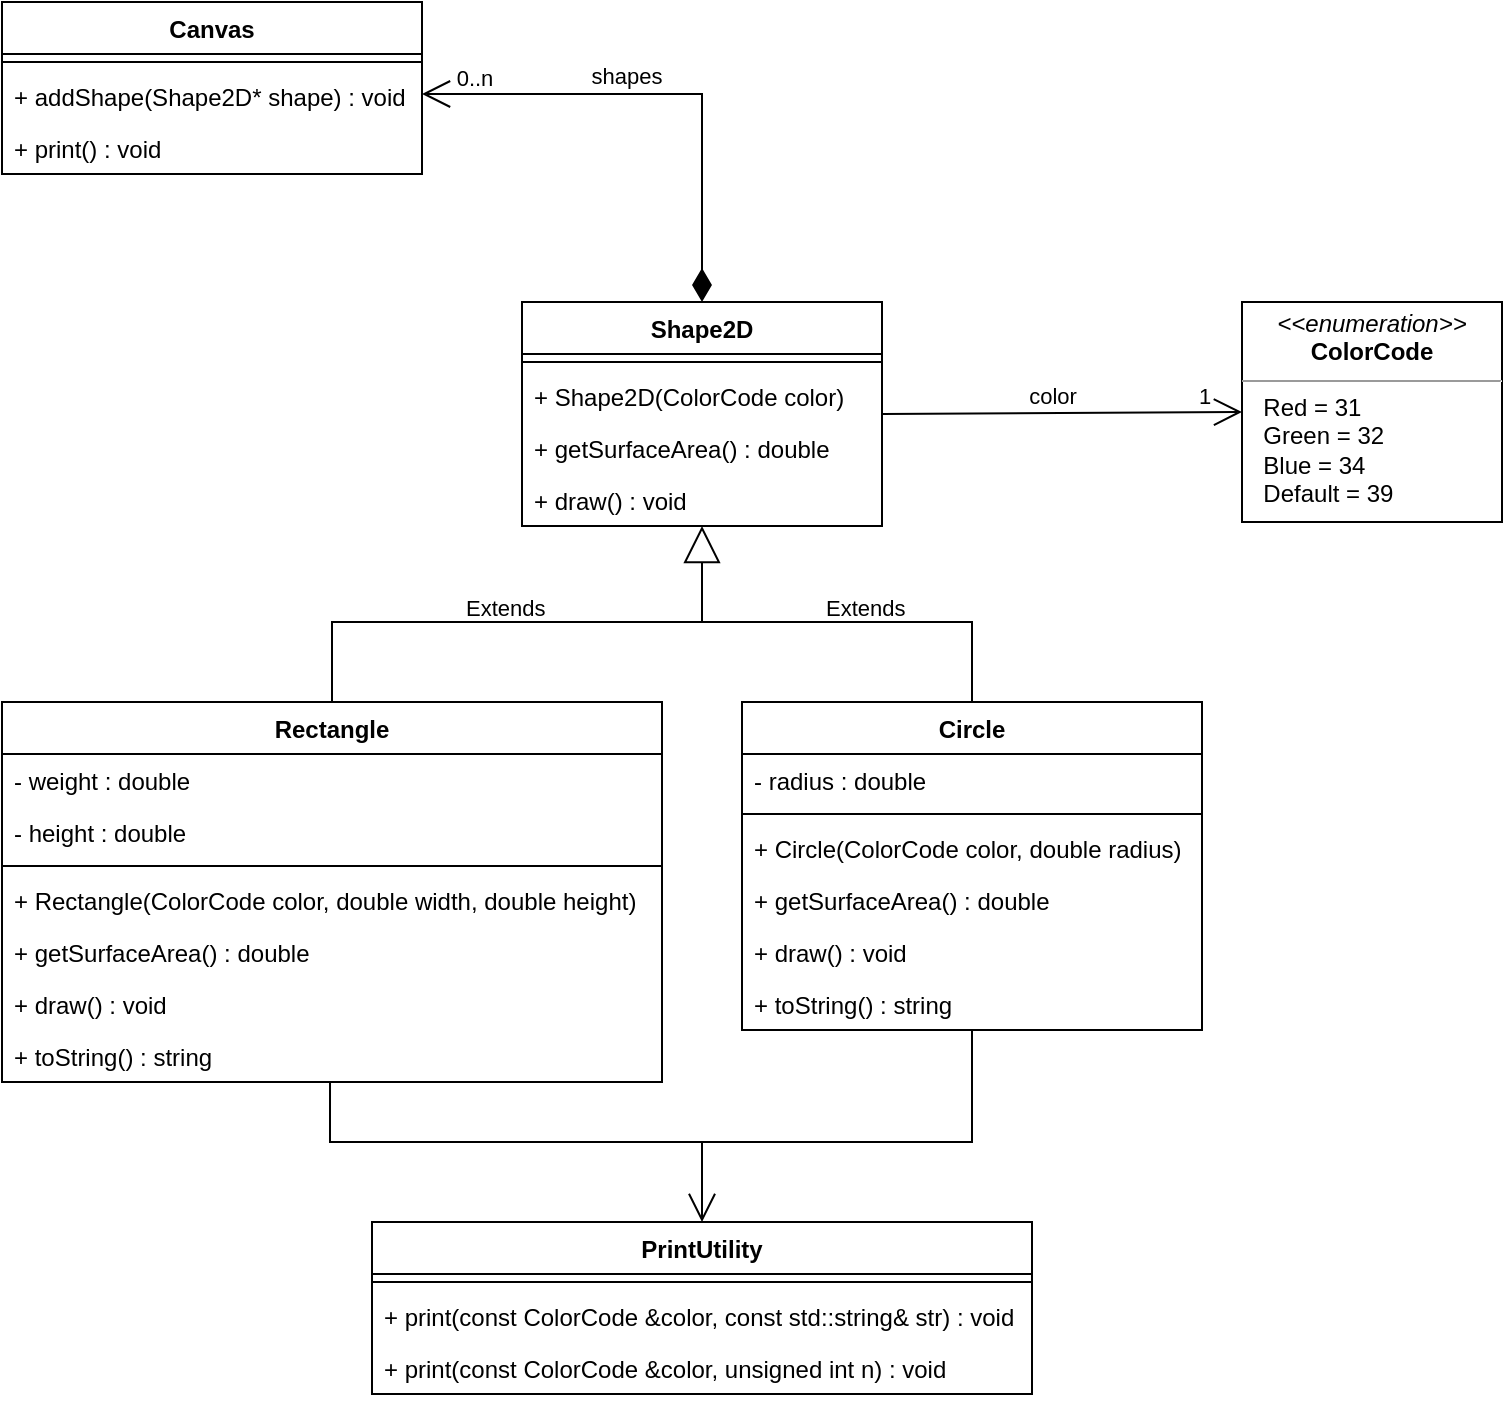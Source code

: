 <mxfile version="17.2.3" type="device"><diagram id="C5RBs43oDa-KdzZeNtuy" name="Page-1"><mxGraphModel dx="1673" dy="896" grid="1" gridSize="10" guides="1" tooltips="1" connect="1" arrows="1" fold="1" page="1" pageScale="1" pageWidth="827" pageHeight="1169" math="0" shadow="0"><root><mxCell id="WIyWlLk6GJQsqaUBKTNV-0"/><mxCell id="WIyWlLk6GJQsqaUBKTNV-1" parent="WIyWlLk6GJQsqaUBKTNV-0"/><mxCell id="SYNJLfAZL9WPYH971rG4-0" value="Canvas" style="swimlane;fontStyle=1;align=center;verticalAlign=top;childLayout=stackLayout;horizontal=1;startSize=26;horizontalStack=0;resizeParent=1;resizeParentMax=0;resizeLast=0;collapsible=1;marginBottom=0;" vertex="1" parent="WIyWlLk6GJQsqaUBKTNV-1"><mxGeometry x="40" y="50" width="210" height="86" as="geometry"/></mxCell><mxCell id="SYNJLfAZL9WPYH971rG4-2" value="" style="line;strokeWidth=1;fillColor=none;align=left;verticalAlign=middle;spacingTop=-1;spacingLeft=3;spacingRight=3;rotatable=0;labelPosition=right;points=[];portConstraint=eastwest;" vertex="1" parent="SYNJLfAZL9WPYH971rG4-0"><mxGeometry y="26" width="210" height="8" as="geometry"/></mxCell><mxCell id="SYNJLfAZL9WPYH971rG4-3" value="+ addShape(Shape2D* shape) : void" style="text;strokeColor=none;fillColor=none;align=left;verticalAlign=top;spacingLeft=4;spacingRight=4;overflow=hidden;rotatable=0;points=[[0,0.5],[1,0.5]];portConstraint=eastwest;" vertex="1" parent="SYNJLfAZL9WPYH971rG4-0"><mxGeometry y="34" width="210" height="26" as="geometry"/></mxCell><mxCell id="SYNJLfAZL9WPYH971rG4-4" value="+ print() : void" style="text;strokeColor=none;fillColor=none;align=left;verticalAlign=top;spacingLeft=4;spacingRight=4;overflow=hidden;rotatable=0;points=[[0,0.5],[1,0.5]];portConstraint=eastwest;" vertex="1" parent="SYNJLfAZL9WPYH971rG4-0"><mxGeometry y="60" width="210" height="26" as="geometry"/></mxCell><mxCell id="SYNJLfAZL9WPYH971rG4-6" value="Rectangle" style="swimlane;fontStyle=1;align=center;verticalAlign=top;childLayout=stackLayout;horizontal=1;startSize=26;horizontalStack=0;resizeParent=1;resizeParentMax=0;resizeLast=0;collapsible=1;marginBottom=0;" vertex="1" parent="WIyWlLk6GJQsqaUBKTNV-1"><mxGeometry x="40" y="400" width="330" height="190" as="geometry"/></mxCell><mxCell id="SYNJLfAZL9WPYH971rG4-7" value="- weight : double" style="text;strokeColor=none;fillColor=none;align=left;verticalAlign=top;spacingLeft=4;spacingRight=4;overflow=hidden;rotatable=0;points=[[0,0.5],[1,0.5]];portConstraint=eastwest;" vertex="1" parent="SYNJLfAZL9WPYH971rG4-6"><mxGeometry y="26" width="330" height="26" as="geometry"/></mxCell><mxCell id="SYNJLfAZL9WPYH971rG4-11" value="- height : double" style="text;strokeColor=none;fillColor=none;align=left;verticalAlign=top;spacingLeft=4;spacingRight=4;overflow=hidden;rotatable=0;points=[[0,0.5],[1,0.5]];portConstraint=eastwest;" vertex="1" parent="SYNJLfAZL9WPYH971rG4-6"><mxGeometry y="52" width="330" height="26" as="geometry"/></mxCell><mxCell id="SYNJLfAZL9WPYH971rG4-8" value="" style="line;strokeWidth=1;fillColor=none;align=left;verticalAlign=middle;spacingTop=-1;spacingLeft=3;spacingRight=3;rotatable=0;labelPosition=right;points=[];portConstraint=eastwest;" vertex="1" parent="SYNJLfAZL9WPYH971rG4-6"><mxGeometry y="78" width="330" height="8" as="geometry"/></mxCell><mxCell id="SYNJLfAZL9WPYH971rG4-9" value="+ Rectangle(ColorCode color, double width, double height)" style="text;strokeColor=none;fillColor=none;align=left;verticalAlign=top;spacingLeft=4;spacingRight=4;overflow=hidden;rotatable=0;points=[[0,0.5],[1,0.5]];portConstraint=eastwest;" vertex="1" parent="SYNJLfAZL9WPYH971rG4-6"><mxGeometry y="86" width="330" height="26" as="geometry"/></mxCell><mxCell id="SYNJLfAZL9WPYH971rG4-12" value="+ getSurfaceArea() : double" style="text;strokeColor=none;fillColor=none;align=left;verticalAlign=top;spacingLeft=4;spacingRight=4;overflow=hidden;rotatable=0;points=[[0,0.5],[1,0.5]];portConstraint=eastwest;" vertex="1" parent="SYNJLfAZL9WPYH971rG4-6"><mxGeometry y="112" width="330" height="26" as="geometry"/></mxCell><mxCell id="SYNJLfAZL9WPYH971rG4-10" value="+ draw() : void" style="text;strokeColor=none;fillColor=none;align=left;verticalAlign=top;spacingLeft=4;spacingRight=4;overflow=hidden;rotatable=0;points=[[0,0.5],[1,0.5]];portConstraint=eastwest;" vertex="1" parent="SYNJLfAZL9WPYH971rG4-6"><mxGeometry y="138" width="330" height="26" as="geometry"/></mxCell><mxCell id="SYNJLfAZL9WPYH971rG4-13" value="+ toString() : string" style="text;strokeColor=none;fillColor=none;align=left;verticalAlign=top;spacingLeft=4;spacingRight=4;overflow=hidden;rotatable=0;points=[[0,0.5],[1,0.5]];portConstraint=eastwest;" vertex="1" parent="SYNJLfAZL9WPYH971rG4-6"><mxGeometry y="164" width="330" height="26" as="geometry"/></mxCell><mxCell id="SYNJLfAZL9WPYH971rG4-14" value="Circle" style="swimlane;fontStyle=1;align=center;verticalAlign=top;childLayout=stackLayout;horizontal=1;startSize=26;horizontalStack=0;resizeParent=1;resizeParentMax=0;resizeLast=0;collapsible=1;marginBottom=0;" vertex="1" parent="WIyWlLk6GJQsqaUBKTNV-1"><mxGeometry x="410" y="400" width="230" height="164" as="geometry"/></mxCell><mxCell id="SYNJLfAZL9WPYH971rG4-16" value="- radius : double" style="text;strokeColor=none;fillColor=none;align=left;verticalAlign=top;spacingLeft=4;spacingRight=4;overflow=hidden;rotatable=0;points=[[0,0.5],[1,0.5]];portConstraint=eastwest;" vertex="1" parent="SYNJLfAZL9WPYH971rG4-14"><mxGeometry y="26" width="230" height="26" as="geometry"/></mxCell><mxCell id="SYNJLfAZL9WPYH971rG4-17" value="" style="line;strokeWidth=1;fillColor=none;align=left;verticalAlign=middle;spacingTop=-1;spacingLeft=3;spacingRight=3;rotatable=0;labelPosition=right;points=[];portConstraint=eastwest;" vertex="1" parent="SYNJLfAZL9WPYH971rG4-14"><mxGeometry y="52" width="230" height="8" as="geometry"/></mxCell><mxCell id="SYNJLfAZL9WPYH971rG4-18" value="+ Circle(ColorCode color, double radius)" style="text;strokeColor=none;fillColor=none;align=left;verticalAlign=top;spacingLeft=4;spacingRight=4;overflow=hidden;rotatable=0;points=[[0,0.5],[1,0.5]];portConstraint=eastwest;" vertex="1" parent="SYNJLfAZL9WPYH971rG4-14"><mxGeometry y="60" width="230" height="26" as="geometry"/></mxCell><mxCell id="SYNJLfAZL9WPYH971rG4-19" value="+ getSurfaceArea() : double" style="text;strokeColor=none;fillColor=none;align=left;verticalAlign=top;spacingLeft=4;spacingRight=4;overflow=hidden;rotatable=0;points=[[0,0.5],[1,0.5]];portConstraint=eastwest;" vertex="1" parent="SYNJLfAZL9WPYH971rG4-14"><mxGeometry y="86" width="230" height="26" as="geometry"/></mxCell><mxCell id="SYNJLfAZL9WPYH971rG4-21" value="+ draw() : void" style="text;strokeColor=none;fillColor=none;align=left;verticalAlign=top;spacingLeft=4;spacingRight=4;overflow=hidden;rotatable=0;points=[[0,0.5],[1,0.5]];portConstraint=eastwest;" vertex="1" parent="SYNJLfAZL9WPYH971rG4-14"><mxGeometry y="112" width="230" height="26" as="geometry"/></mxCell><mxCell id="SYNJLfAZL9WPYH971rG4-20" value="+ toString() : string" style="text;strokeColor=none;fillColor=none;align=left;verticalAlign=top;spacingLeft=4;spacingRight=4;overflow=hidden;rotatable=0;points=[[0,0.5],[1,0.5]];portConstraint=eastwest;" vertex="1" parent="SYNJLfAZL9WPYH971rG4-14"><mxGeometry y="138" width="230" height="26" as="geometry"/></mxCell><mxCell id="SYNJLfAZL9WPYH971rG4-22" value="Shape2D" style="swimlane;fontStyle=1;align=center;verticalAlign=top;childLayout=stackLayout;horizontal=1;startSize=26;horizontalStack=0;resizeParent=1;resizeParentMax=0;resizeLast=0;collapsible=1;marginBottom=0;" vertex="1" parent="WIyWlLk6GJQsqaUBKTNV-1"><mxGeometry x="300" y="200" width="180" height="112" as="geometry"/></mxCell><mxCell id="SYNJLfAZL9WPYH971rG4-25" value="" style="line;strokeWidth=1;fillColor=none;align=left;verticalAlign=middle;spacingTop=-1;spacingLeft=3;spacingRight=3;rotatable=0;labelPosition=right;points=[];portConstraint=eastwest;" vertex="1" parent="SYNJLfAZL9WPYH971rG4-22"><mxGeometry y="26" width="180" height="8" as="geometry"/></mxCell><mxCell id="SYNJLfAZL9WPYH971rG4-26" value="+ Shape2D(ColorCode color)" style="text;strokeColor=none;fillColor=none;align=left;verticalAlign=top;spacingLeft=4;spacingRight=4;overflow=hidden;rotatable=0;points=[[0,0.5],[1,0.5]];portConstraint=eastwest;" vertex="1" parent="SYNJLfAZL9WPYH971rG4-22"><mxGeometry y="34" width="180" height="26" as="geometry"/></mxCell><mxCell id="SYNJLfAZL9WPYH971rG4-27" value="+ getSurfaceArea() : double" style="text;strokeColor=none;fillColor=none;align=left;verticalAlign=top;spacingLeft=4;spacingRight=4;overflow=hidden;rotatable=0;points=[[0,0.5],[1,0.5]];portConstraint=eastwest;" vertex="1" parent="SYNJLfAZL9WPYH971rG4-22"><mxGeometry y="60" width="180" height="26" as="geometry"/></mxCell><mxCell id="SYNJLfAZL9WPYH971rG4-28" value="+ draw() : void" style="text;strokeColor=none;fillColor=none;align=left;verticalAlign=top;spacingLeft=4;spacingRight=4;overflow=hidden;rotatable=0;points=[[0,0.5],[1,0.5]];portConstraint=eastwest;" vertex="1" parent="SYNJLfAZL9WPYH971rG4-22"><mxGeometry y="86" width="180" height="26" as="geometry"/></mxCell><mxCell id="SYNJLfAZL9WPYH971rG4-35" value="&lt;p style=&quot;margin: 0px ; margin-top: 4px ; text-align: center&quot;&gt;&lt;i&gt;&amp;lt;&amp;lt;enumeration&amp;gt;&amp;gt;&lt;/i&gt;&lt;br&gt;&lt;b&gt;ColorCode&lt;/b&gt;&lt;/p&gt;&lt;hr size=&quot;1&quot;&gt;&lt;p style=&quot;margin: 0px ; margin-left: 4px&quot;&gt;&amp;nbsp; Red = 31&lt;/p&gt;&lt;p style=&quot;margin: 0px ; margin-left: 4px&quot;&gt;&amp;nbsp; Green = 32&lt;/p&gt;&lt;p style=&quot;margin: 0px ; margin-left: 4px&quot;&gt;&amp;nbsp; Blue = 34&lt;/p&gt;&lt;p style=&quot;margin: 0px ; margin-left: 4px&quot;&gt;&amp;nbsp; Default = 39&lt;br&gt;&lt;/p&gt;&lt;p style=&quot;margin: 0px ; margin-left: 4px&quot;&gt;&lt;br&gt;&lt;/p&gt;" style="verticalAlign=top;align=left;overflow=fill;fontSize=12;fontFamily=Helvetica;html=1;" vertex="1" parent="WIyWlLk6GJQsqaUBKTNV-1"><mxGeometry x="660" y="200" width="130" height="110" as="geometry"/></mxCell><mxCell id="SYNJLfAZL9WPYH971rG4-36" value="" style="endArrow=open;endFill=1;endSize=12;html=1;rounded=0;exitX=1;exitY=0.5;exitDx=0;exitDy=0;entryX=0;entryY=0.5;entryDx=0;entryDy=0;" edge="1" parent="WIyWlLk6GJQsqaUBKTNV-1" source="SYNJLfAZL9WPYH971rG4-22" target="SYNJLfAZL9WPYH971rG4-35"><mxGeometry width="160" relative="1" as="geometry"><mxPoint x="330" y="390" as="sourcePoint"/><mxPoint x="490" y="390" as="targetPoint"/></mxGeometry></mxCell><mxCell id="SYNJLfAZL9WPYH971rG4-37" value="1" style="edgeLabel;html=1;align=center;verticalAlign=middle;resizable=0;points=[];" vertex="1" connectable="0" parent="SYNJLfAZL9WPYH971rG4-36"><mxGeometry x="0.79" y="3" relative="1" as="geometry"><mxPoint y="-5" as="offset"/></mxGeometry></mxCell><mxCell id="SYNJLfAZL9WPYH971rG4-38" value="color" style="edgeLabel;html=1;align=center;verticalAlign=middle;resizable=0;points=[];" vertex="1" connectable="0" parent="SYNJLfAZL9WPYH971rG4-36"><mxGeometry x="-0.143" y="-1" relative="1" as="geometry"><mxPoint x="8" y="-10" as="offset"/></mxGeometry></mxCell><mxCell id="SYNJLfAZL9WPYH971rG4-40" value="" style="endArrow=block;endSize=16;endFill=0;html=1;rounded=0;exitX=0.5;exitY=0;exitDx=0;exitDy=0;entryX=0.5;entryY=1;entryDx=0;entryDy=0;" edge="1" parent="WIyWlLk6GJQsqaUBKTNV-1" source="SYNJLfAZL9WPYH971rG4-6" target="SYNJLfAZL9WPYH971rG4-22"><mxGeometry x="0.007" y="10" width="160" relative="1" as="geometry"><mxPoint x="250" y="320" as="sourcePoint"/><mxPoint x="400" y="330" as="targetPoint"/><Array as="points"><mxPoint x="205" y="360"/><mxPoint x="280" y="360"/><mxPoint x="390" y="360"/></Array><mxPoint as="offset"/></mxGeometry></mxCell><mxCell id="SYNJLfAZL9WPYH971rG4-45" value="" style="endArrow=none;html=1;rounded=0;exitX=0.5;exitY=0;exitDx=0;exitDy=0;" edge="1" parent="WIyWlLk6GJQsqaUBKTNV-1" source="SYNJLfAZL9WPYH971rG4-14"><mxGeometry width="50" height="50" relative="1" as="geometry"><mxPoint x="570" y="360" as="sourcePoint"/><mxPoint x="390" y="360" as="targetPoint"/><Array as="points"><mxPoint x="525" y="360"/></Array></mxGeometry></mxCell><mxCell id="SYNJLfAZL9WPYH971rG4-46" value="PrintUtility" style="swimlane;fontStyle=1;align=center;verticalAlign=top;childLayout=stackLayout;horizontal=1;startSize=26;horizontalStack=0;resizeParent=1;resizeParentMax=0;resizeLast=0;collapsible=1;marginBottom=0;" vertex="1" parent="WIyWlLk6GJQsqaUBKTNV-1"><mxGeometry x="225" y="660" width="330" height="86" as="geometry"/></mxCell><mxCell id="SYNJLfAZL9WPYH971rG4-48" value="" style="line;strokeWidth=1;fillColor=none;align=left;verticalAlign=middle;spacingTop=-1;spacingLeft=3;spacingRight=3;rotatable=0;labelPosition=right;points=[];portConstraint=eastwest;" vertex="1" parent="SYNJLfAZL9WPYH971rG4-46"><mxGeometry y="26" width="330" height="8" as="geometry"/></mxCell><mxCell id="SYNJLfAZL9WPYH971rG4-49" value="+ print(const ColorCode &amp;color, const std::string&amp; str) : void" style="text;strokeColor=none;fillColor=none;align=left;verticalAlign=top;spacingLeft=4;spacingRight=4;overflow=hidden;rotatable=0;points=[[0,0.5],[1,0.5]];portConstraint=eastwest;" vertex="1" parent="SYNJLfAZL9WPYH971rG4-46"><mxGeometry y="34" width="330" height="26" as="geometry"/></mxCell><mxCell id="SYNJLfAZL9WPYH971rG4-50" value="+ print(const ColorCode &amp;color, unsigned int n) : void" style="text;strokeColor=none;fillColor=none;align=left;verticalAlign=top;spacingLeft=4;spacingRight=4;overflow=hidden;rotatable=0;points=[[0,0.5],[1,0.5]];portConstraint=eastwest;" vertex="1" parent="SYNJLfAZL9WPYH971rG4-46"><mxGeometry y="60" width="330" height="26" as="geometry"/></mxCell><mxCell id="SYNJLfAZL9WPYH971rG4-51" value="" style="endArrow=open;html=1;endSize=12;startArrow=diamondThin;startSize=14;startFill=1;edgeStyle=orthogonalEdgeStyle;align=left;verticalAlign=bottom;rounded=0;exitX=0.5;exitY=0;exitDx=0;exitDy=0;entryX=1;entryY=0.5;entryDx=0;entryDy=0;" edge="1" parent="WIyWlLk6GJQsqaUBKTNV-1"><mxGeometry x="0.836" y="-6" relative="1" as="geometry"><mxPoint x="390" y="200" as="sourcePoint"/><mxPoint x="250" y="96" as="targetPoint"/><Array as="points"><mxPoint x="390" y="96"/></Array><mxPoint as="offset"/></mxGeometry></mxCell><mxCell id="SYNJLfAZL9WPYH971rG4-52" value="shapes" style="edgeLabel;html=1;align=center;verticalAlign=middle;resizable=0;points=[];" vertex="1" connectable="0" parent="SYNJLfAZL9WPYH971rG4-51"><mxGeometry x="0.163" relative="1" as="geometry"><mxPoint y="-9" as="offset"/></mxGeometry></mxCell><mxCell id="SYNJLfAZL9WPYH971rG4-53" value="0..n" style="edgeLabel;html=1;align=center;verticalAlign=middle;resizable=0;points=[];" vertex="1" connectable="0" parent="SYNJLfAZL9WPYH971rG4-51"><mxGeometry x="0.869" y="-1" relative="1" as="geometry"><mxPoint x="10" y="-7" as="offset"/></mxGeometry></mxCell><mxCell id="SYNJLfAZL9WPYH971rG4-54" value="&lt;span style=&quot;color: rgb(0, 0, 0); font-family: helvetica; font-size: 11px; font-style: normal; font-weight: 400; letter-spacing: normal; text-align: center; text-indent: 0px; text-transform: none; word-spacing: 0px; background-color: rgb(255, 255, 255); display: inline; float: none;&quot;&gt;Extends&lt;/span&gt;" style="text;whiteSpace=wrap;html=1;" vertex="1" parent="WIyWlLk6GJQsqaUBKTNV-1"><mxGeometry x="450" y="339" width="70" height="30" as="geometry"/></mxCell><mxCell id="SYNJLfAZL9WPYH971rG4-55" value="&lt;span style=&quot;color: rgb(0, 0, 0); font-family: helvetica; font-size: 11px; font-style: normal; font-weight: 400; letter-spacing: normal; text-align: center; text-indent: 0px; text-transform: none; word-spacing: 0px; background-color: rgb(255, 255, 255); display: inline; float: none;&quot;&gt;Extends&lt;/span&gt;" style="text;whiteSpace=wrap;html=1;" vertex="1" parent="WIyWlLk6GJQsqaUBKTNV-1"><mxGeometry x="270" y="339" width="70" height="30" as="geometry"/></mxCell><mxCell id="SYNJLfAZL9WPYH971rG4-56" value="" style="endArrow=open;endFill=1;endSize=12;html=1;rounded=0;exitX=0.497;exitY=1;exitDx=0;exitDy=0;exitPerimeter=0;entryX=0.5;entryY=0;entryDx=0;entryDy=0;" edge="1" parent="WIyWlLk6GJQsqaUBKTNV-1" source="SYNJLfAZL9WPYH971rG4-13" target="SYNJLfAZL9WPYH971rG4-46"><mxGeometry width="160" relative="1" as="geometry"><mxPoint x="210" y="410" as="sourcePoint"/><mxPoint x="370" y="410" as="targetPoint"/><Array as="points"><mxPoint x="204" y="620"/><mxPoint x="390" y="620"/></Array></mxGeometry></mxCell><mxCell id="SYNJLfAZL9WPYH971rG4-58" value="" style="endArrow=none;html=1;rounded=0;exitX=0.5;exitY=1;exitDx=0;exitDy=0;" edge="1" parent="WIyWlLk6GJQsqaUBKTNV-1" source="SYNJLfAZL9WPYH971rG4-14"><mxGeometry width="50" height="50" relative="1" as="geometry"><mxPoint x="525" y="660" as="sourcePoint"/><mxPoint x="390" y="620" as="targetPoint"/><Array as="points"><mxPoint x="525" y="620"/></Array></mxGeometry></mxCell></root></mxGraphModel></diagram></mxfile>